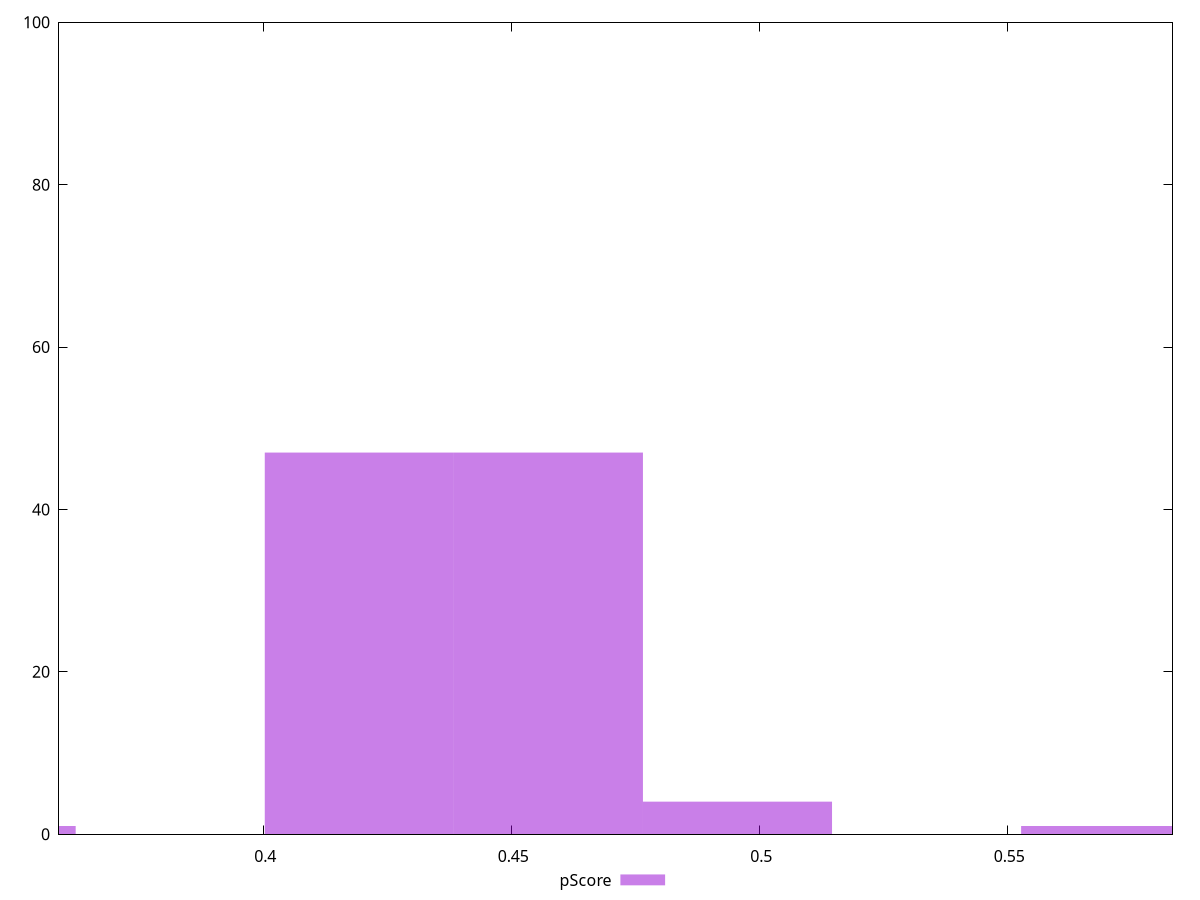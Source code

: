 reset

$pScore <<EOF
0.45749796046031854 47
0.4193731304219586 47
0.5718724505753982 1
0.4956227904986784 4
0.3431234703452389 1
EOF

set key outside below
set boxwidth 0.038124830038359876
set xrange [0.3588235294117647:0.5833333333333334]
set yrange [0:100]
set trange [0:100]
set style fill transparent solid 0.5 noborder
set terminal svg size 640, 490 enhanced background rgb 'white'
set output "reprap/uses-webp-images/samples/pages+cached+noexternal+nomedia/pScore/histogram.svg"

plot $pScore title "pScore" with boxes

reset
